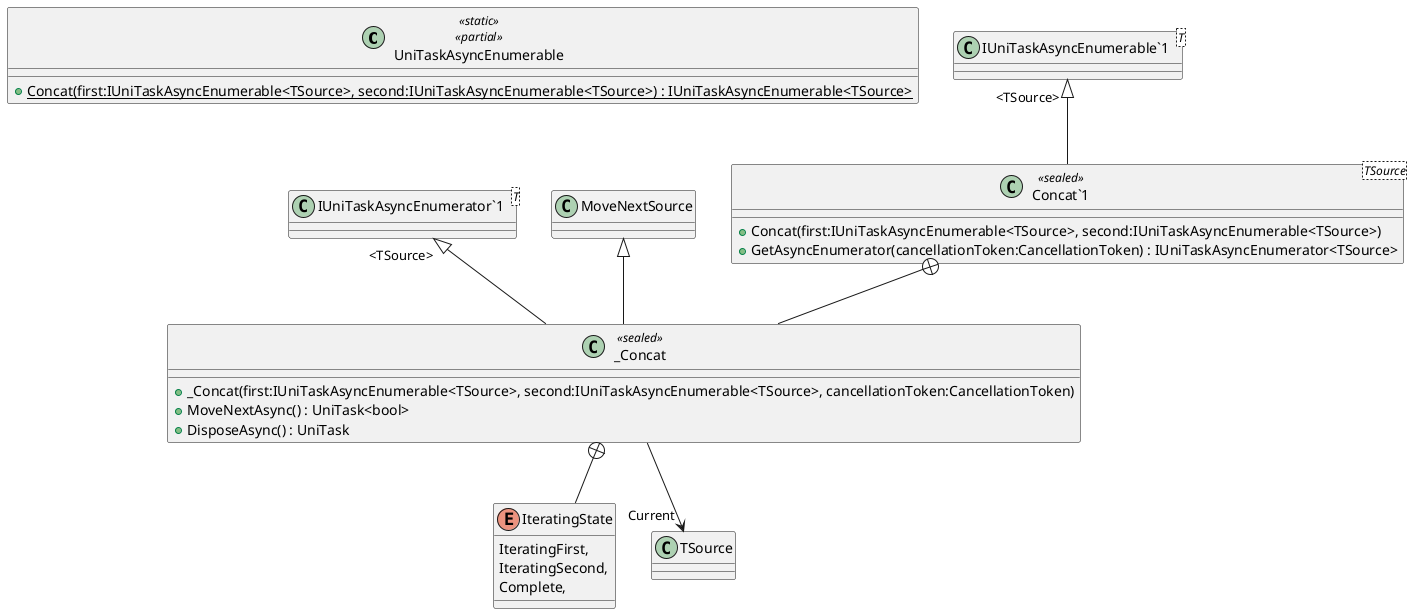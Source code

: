 @startuml
class UniTaskAsyncEnumerable <<static>> <<partial>> {
    + {static} Concat(first:IUniTaskAsyncEnumerable<TSource>, second:IUniTaskAsyncEnumerable<TSource>) : IUniTaskAsyncEnumerable<TSource>
}
class "Concat`1"<TSource> <<sealed>> {
    + Concat(first:IUniTaskAsyncEnumerable<TSource>, second:IUniTaskAsyncEnumerable<TSource>)
    + GetAsyncEnumerator(cancellationToken:CancellationToken) : IUniTaskAsyncEnumerator<TSource>
}
class "IUniTaskAsyncEnumerable`1"<T> {
}
class _Concat <<sealed>> {
    + _Concat(first:IUniTaskAsyncEnumerable<TSource>, second:IUniTaskAsyncEnumerable<TSource>, cancellationToken:CancellationToken)
    + MoveNextAsync() : UniTask<bool>
    + DisposeAsync() : UniTask
}
class "IUniTaskAsyncEnumerator`1"<T> {
}
enum IteratingState {
    IteratingFirst,
    IteratingSecond,
    Complete,
}
"IUniTaskAsyncEnumerable`1" "<TSource>" <|-- "Concat`1"
"Concat`1" +-- _Concat
MoveNextSource <|-- _Concat
"IUniTaskAsyncEnumerator`1" "<TSource>" <|-- _Concat
_Concat --> "Current" TSource
_Concat +-- IteratingState
@enduml
